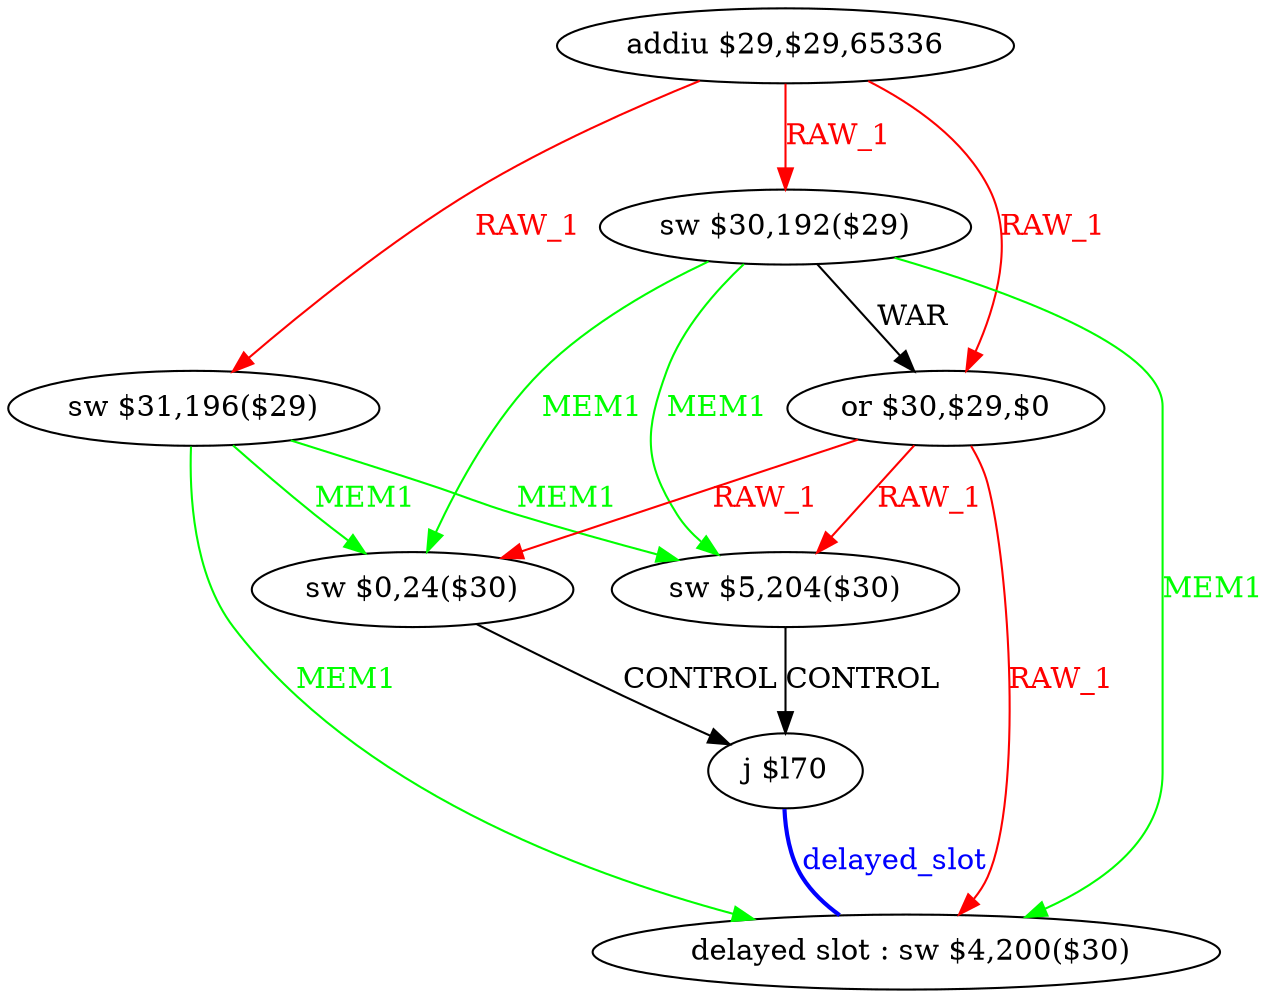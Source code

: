 digraph G1 {
node [shape = ellipse];
i7 [label = " delayed slot : sw $4,200($30)"] ;
i6 ->  i7 [style = bold, dir= none, fontcolor = blue, color = blue, label= "delayed_slot"];
i6 [label = "j $l70"] ;
i0 [label = "addiu $29,$29,65336"] ;
i0 ->  i1 [color = red, fontcolor = red, label= "RAW_1"];
i0 ->  i2 [color = red, fontcolor = red, label= "RAW_1"];
i0 ->  i3 [color = red, fontcolor = red, label= "RAW_1"];
i1 [label = "sw $30,192($29)"] ;
i1 ->  i3 [label= "WAR"];
i1 ->  i4 [color = green, fontcolor = green, label= "MEM1"];
i1 ->  i5 [color = green, fontcolor = green, label= "MEM1"];
i1 ->  i7 [color = green, fontcolor = green, label= "MEM1"];
i3 [label = "or $30,$29,$0"] ;
i3 ->  i4 [color = red, fontcolor = red, label= "RAW_1"];
i3 ->  i5 [color = red, fontcolor = red, label= "RAW_1"];
i3 ->  i7 [color = red, fontcolor = red, label= "RAW_1"];
i4 [label = "sw $5,204($30)"] ;
i4 ->  i6 [label= "CONTROL"];
i5 [label = "sw $0,24($30)"] ;
i5 ->  i6 [label= "CONTROL"];
i2 [label = "sw $31,196($29)"] ;
i2 ->  i4 [color = green, fontcolor = green, label= "MEM1"];
i2 ->  i5 [color = green, fontcolor = green, label= "MEM1"];
i2 ->  i7 [color = green, fontcolor = green, label= "MEM1"];
}
